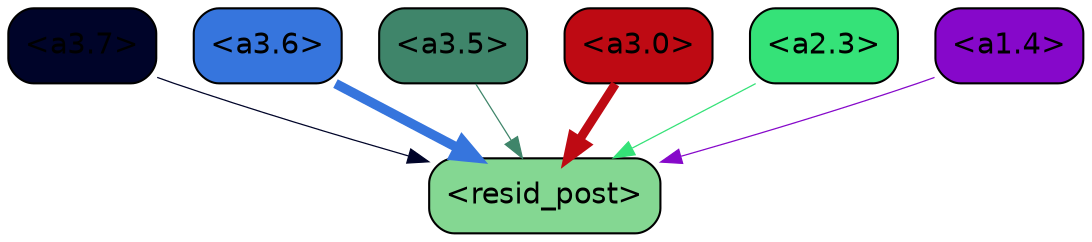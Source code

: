 strict digraph "" {
	graph [bgcolor=transparent,
		layout=dot,
		overlap=false,
		splines=true
	];
	"<a3.7>"	[color=black,
		fillcolor="#000429",
		fontname=Helvetica,
		shape=box,
		style="filled, rounded"];
	"<resid_post>"	[color=black,
		fillcolor="#84d792",
		fontname=Helvetica,
		shape=box,
		style="filled, rounded"];
	"<a3.7>" -> "<resid_post>"	[color="#000429",
		penwidth=0.6];
	"<a3.6>"	[color=black,
		fillcolor="#3675dd",
		fontname=Helvetica,
		shape=box,
		style="filled, rounded"];
	"<a3.6>" -> "<resid_post>"	[color="#3675dd",
		penwidth=4.648244500160217];
	"<a3.5>"	[color=black,
		fillcolor="#3f856a",
		fontname=Helvetica,
		shape=box,
		style="filled, rounded"];
	"<a3.5>" -> "<resid_post>"	[color="#3f856a",
		penwidth=0.6];
	"<a3.0>"	[color=black,
		fillcolor="#be0a13",
		fontname=Helvetica,
		shape=box,
		style="filled, rounded"];
	"<a3.0>" -> "<resid_post>"	[color="#be0a13",
		penwidth=4.3288813829422];
	"<a2.3>"	[color=black,
		fillcolor="#35e278",
		fontname=Helvetica,
		shape=box,
		style="filled, rounded"];
	"<a2.3>" -> "<resid_post>"	[color="#35e278",
		penwidth=0.6];
	"<a1.4>"	[color=black,
		fillcolor="#8608ca",
		fontname=Helvetica,
		shape=box,
		style="filled, rounded"];
	"<a1.4>" -> "<resid_post>"	[color="#8608ca",
		penwidth=0.6];
}
